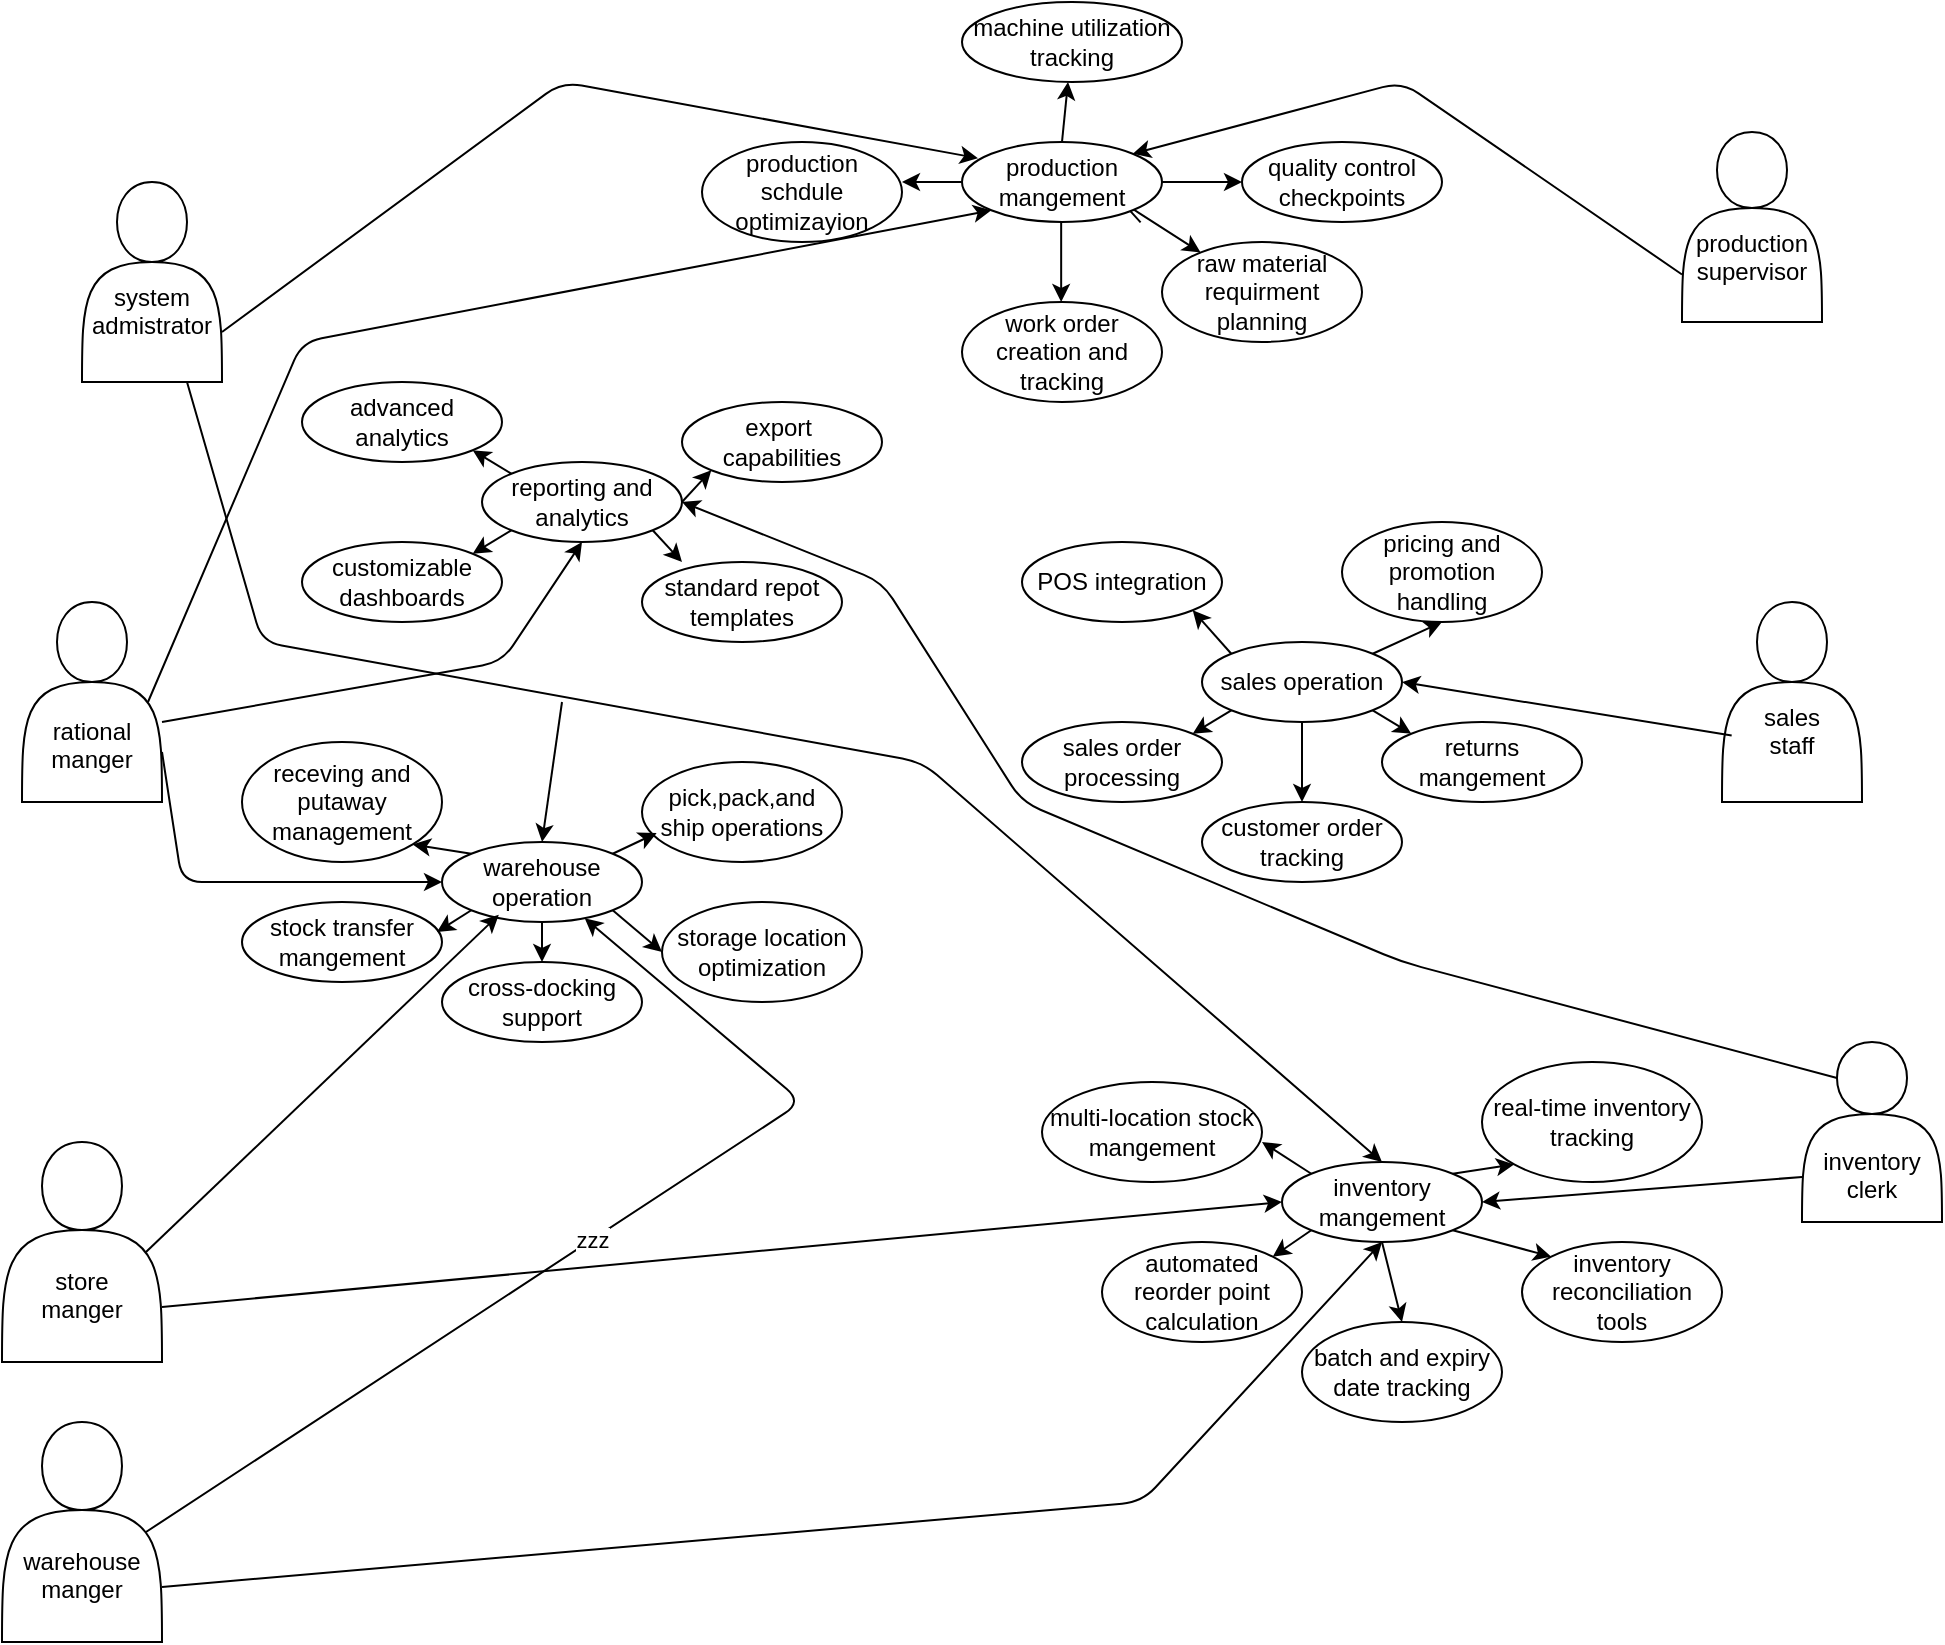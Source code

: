 <mxfile>
    <diagram id="wmesJEoEN5wqwafLwKf4" name="Page-1">
        <mxGraphModel dx="2722" dy="2624" grid="1" gridSize="10" guides="1" tooltips="1" connect="1" arrows="1" fold="1" page="1" pageScale="1" pageWidth="900" pageHeight="1600" math="0" shadow="0">
            <root>
                <mxCell id="0"/>
                <mxCell id="1" parent="0"/>
                <mxCell id="46" value="" style="endArrow=classic;html=1;" parent="1" edge="1">
                    <mxGeometry width="50" height="50" relative="1" as="geometry">
                        <mxPoint x="439.58" y="60" as="sourcePoint"/>
                        <mxPoint x="439.58" y="100" as="targetPoint"/>
                        <Array as="points">
                            <mxPoint x="439.58" y="80"/>
                        </Array>
                    </mxGeometry>
                </mxCell>
                <mxCell id="47" value="work order creation and tracking" style="ellipse;whiteSpace=wrap;html=1;align=center;newEdgeStyle={&quot;edgeStyle&quot;:&quot;entityRelationEdgeStyle&quot;,&quot;startArrow&quot;:&quot;none&quot;,&quot;endArrow&quot;:&quot;none&quot;,&quot;segment&quot;:10,&quot;curved&quot;:1,&quot;sourcePerimeterSpacing&quot;:0,&quot;targetPerimeterSpacing&quot;:0};treeFolding=1;treeMoving=1;" parent="1" vertex="1">
                    <mxGeometry x="390" y="100" width="100" height="50" as="geometry"/>
                </mxCell>
                <mxCell id="49" value="" style="endArrow=classic;html=1;startArrow=none;" parent="1" source="43" target="50" edge="1">
                    <mxGeometry width="50" height="50" relative="1" as="geometry">
                        <mxPoint x="490" y="40" as="sourcePoint"/>
                        <mxPoint x="520" y="40" as="targetPoint"/>
                        <Array as="points"/>
                    </mxGeometry>
                </mxCell>
                <mxCell id="50" value="quality control checkpoints" style="ellipse;whiteSpace=wrap;html=1;align=center;newEdgeStyle={&quot;edgeStyle&quot;:&quot;entityRelationEdgeStyle&quot;,&quot;startArrow&quot;:&quot;none&quot;,&quot;endArrow&quot;:&quot;none&quot;,&quot;segment&quot;:10,&quot;curved&quot;:1,&quot;sourcePerimeterSpacing&quot;:0,&quot;targetPerimeterSpacing&quot;:0};treeFolding=1;treeMoving=1;" parent="1" vertex="1">
                    <mxGeometry x="530" y="20" width="100" height="40" as="geometry"/>
                </mxCell>
                <mxCell id="51" value="" style="endArrow=classic;html=1;" parent="1" target="52" edge="1">
                    <mxGeometry width="50" height="50" relative="1" as="geometry">
                        <mxPoint x="440" y="20" as="sourcePoint"/>
                        <mxPoint x="440" y="-10" as="targetPoint"/>
                    </mxGeometry>
                </mxCell>
                <mxCell id="52" value="machine utilization tracking" style="ellipse;whiteSpace=wrap;html=1;align=center;newEdgeStyle={&quot;edgeStyle&quot;:&quot;entityRelationEdgeStyle&quot;,&quot;startArrow&quot;:&quot;none&quot;,&quot;endArrow&quot;:&quot;none&quot;,&quot;segment&quot;:10,&quot;curved&quot;:1,&quot;sourcePerimeterSpacing&quot;:0,&quot;targetPerimeterSpacing&quot;:0};treeFolding=1;treeMoving=1;" parent="1" vertex="1">
                    <mxGeometry x="390" y="-50" width="110" height="40" as="geometry"/>
                </mxCell>
                <mxCell id="53" value="" style="endArrow=classic;html=1;exitX=0;exitY=0.5;exitDx=0;exitDy=0;" parent="1" source="43" edge="1">
                    <mxGeometry width="50" height="50" relative="1" as="geometry">
                        <mxPoint x="340" y="50" as="sourcePoint"/>
                        <mxPoint x="360" y="40" as="targetPoint"/>
                    </mxGeometry>
                </mxCell>
                <mxCell id="54" value="production schdule optimizayion" style="ellipse;whiteSpace=wrap;html=1;align=center;newEdgeStyle={&quot;edgeStyle&quot;:&quot;entityRelationEdgeStyle&quot;,&quot;startArrow&quot;:&quot;none&quot;,&quot;endArrow&quot;:&quot;none&quot;,&quot;segment&quot;:10,&quot;curved&quot;:1,&quot;sourcePerimeterSpacing&quot;:0,&quot;targetPerimeterSpacing&quot;:0};treeFolding=1;treeMoving=1;" parent="1" vertex="1">
                    <mxGeometry x="260" y="20" width="100" height="50" as="geometry"/>
                </mxCell>
                <mxCell id="55" value="" style="endArrow=classic;html=1;exitX=0.893;exitY=1.004;exitDx=0;exitDy=0;exitPerimeter=0;" parent="1" source="43" target="57" edge="1">
                    <mxGeometry width="50" height="50" relative="1" as="geometry">
                        <mxPoint x="470" y="90" as="sourcePoint"/>
                        <mxPoint x="520" y="80" as="targetPoint"/>
                        <Array as="points">
                            <mxPoint x="470" y="50"/>
                        </Array>
                    </mxGeometry>
                </mxCell>
                <mxCell id="56" value="" style="endArrow=none;html=1;" parent="1" target="43" edge="1">
                    <mxGeometry width="50" height="50" relative="1" as="geometry">
                        <mxPoint x="490" y="40" as="sourcePoint"/>
                        <mxPoint x="530" y="40" as="targetPoint"/>
                        <Array as="points"/>
                    </mxGeometry>
                </mxCell>
                <mxCell id="43" value="production mangement" style="ellipse;whiteSpace=wrap;html=1;align=center;newEdgeStyle={&quot;edgeStyle&quot;:&quot;entityRelationEdgeStyle&quot;,&quot;startArrow&quot;:&quot;none&quot;,&quot;endArrow&quot;:&quot;none&quot;,&quot;segment&quot;:10,&quot;curved&quot;:1,&quot;sourcePerimeterSpacing&quot;:0,&quot;targetPerimeterSpacing&quot;:0};treeFolding=1;treeMoving=1;" parent="1" vertex="1">
                    <mxGeometry x="390" y="20" width="100" height="40" as="geometry"/>
                </mxCell>
                <mxCell id="57" value="raw material requirment planning" style="ellipse;whiteSpace=wrap;html=1;align=center;newEdgeStyle={&quot;edgeStyle&quot;:&quot;entityRelationEdgeStyle&quot;,&quot;startArrow&quot;:&quot;none&quot;,&quot;endArrow&quot;:&quot;none&quot;,&quot;segment&quot;:10,&quot;curved&quot;:1,&quot;sourcePerimeterSpacing&quot;:0,&quot;targetPerimeterSpacing&quot;:0};treeFolding=1;treeMoving=1;" parent="1" vertex="1">
                    <mxGeometry x="490" y="70" width="100" height="50" as="geometry"/>
                </mxCell>
                <mxCell id="58" value="reporting and analytics" style="ellipse;whiteSpace=wrap;html=1;align=center;newEdgeStyle={&quot;edgeStyle&quot;:&quot;entityRelationEdgeStyle&quot;,&quot;startArrow&quot;:&quot;none&quot;,&quot;endArrow&quot;:&quot;none&quot;,&quot;segment&quot;:10,&quot;curved&quot;:1,&quot;sourcePerimeterSpacing&quot;:0,&quot;targetPerimeterSpacing&quot;:0};treeFolding=1;treeMoving=1;fontFamily=Helvetica;" parent="1" vertex="1">
                    <mxGeometry x="150" y="180" width="100" height="40" as="geometry"/>
                </mxCell>
                <mxCell id="59" value="export&amp;nbsp; capabilities" style="ellipse;whiteSpace=wrap;html=1;align=center;newEdgeStyle={&quot;edgeStyle&quot;:&quot;entityRelationEdgeStyle&quot;,&quot;startArrow&quot;:&quot;none&quot;,&quot;endArrow&quot;:&quot;none&quot;,&quot;segment&quot;:10,&quot;curved&quot;:1,&quot;sourcePerimeterSpacing&quot;:0,&quot;targetPerimeterSpacing&quot;:0};treeFolding=1;treeMoving=1;fontFamily=Helvetica;" parent="1" vertex="1">
                    <mxGeometry x="250" y="150" width="100" height="40" as="geometry"/>
                </mxCell>
                <mxCell id="60" value="standard repot templates" style="ellipse;whiteSpace=wrap;html=1;align=center;newEdgeStyle={&quot;edgeStyle&quot;:&quot;entityRelationEdgeStyle&quot;,&quot;startArrow&quot;:&quot;none&quot;,&quot;endArrow&quot;:&quot;none&quot;,&quot;segment&quot;:10,&quot;curved&quot;:1,&quot;sourcePerimeterSpacing&quot;:0,&quot;targetPerimeterSpacing&quot;:0};treeFolding=1;treeMoving=1;fontFamily=Helvetica;" parent="1" vertex="1">
                    <mxGeometry x="230" y="230" width="100" height="40" as="geometry"/>
                </mxCell>
                <mxCell id="61" value="advanced analytics" style="ellipse;whiteSpace=wrap;html=1;align=center;newEdgeStyle={&quot;edgeStyle&quot;:&quot;entityRelationEdgeStyle&quot;,&quot;startArrow&quot;:&quot;none&quot;,&quot;endArrow&quot;:&quot;none&quot;,&quot;segment&quot;:10,&quot;curved&quot;:1,&quot;sourcePerimeterSpacing&quot;:0,&quot;targetPerimeterSpacing&quot;:0};treeFolding=1;treeMoving=1;fontFamily=Helvetica;" parent="1" vertex="1">
                    <mxGeometry x="60" y="140" width="100" height="40" as="geometry"/>
                </mxCell>
                <mxCell id="62" value="customizable dashboards" style="ellipse;whiteSpace=wrap;html=1;align=center;newEdgeStyle={&quot;edgeStyle&quot;:&quot;entityRelationEdgeStyle&quot;,&quot;startArrow&quot;:&quot;none&quot;,&quot;endArrow&quot;:&quot;none&quot;,&quot;segment&quot;:10,&quot;curved&quot;:1,&quot;sourcePerimeterSpacing&quot;:0,&quot;targetPerimeterSpacing&quot;:0};treeFolding=1;treeMoving=1;fontFamily=Helvetica;" parent="1" vertex="1">
                    <mxGeometry x="60" y="220" width="100" height="40" as="geometry"/>
                </mxCell>
                <mxCell id="63" value="" style="endArrow=classic;html=1;fontFamily=Helvetica;exitX=1;exitY=0.5;exitDx=0;exitDy=0;entryX=0;entryY=1;entryDx=0;entryDy=0;" parent="1" source="58" target="59" edge="1">
                    <mxGeometry width="50" height="50" relative="1" as="geometry">
                        <mxPoint x="280" y="200" as="sourcePoint"/>
                        <mxPoint x="330" y="150" as="targetPoint"/>
                    </mxGeometry>
                </mxCell>
                <mxCell id="64" value="" style="endArrow=classic;html=1;fontFamily=Helvetica;exitX=1;exitY=1;exitDx=0;exitDy=0;" parent="1" source="58" edge="1">
                    <mxGeometry width="50" height="50" relative="1" as="geometry">
                        <mxPoint x="280" y="200" as="sourcePoint"/>
                        <mxPoint x="250" y="230" as="targetPoint"/>
                    </mxGeometry>
                </mxCell>
                <mxCell id="65" value="" style="endArrow=classic;html=1;fontFamily=Helvetica;exitX=0;exitY=1;exitDx=0;exitDy=0;entryX=1;entryY=0;entryDx=0;entryDy=0;" parent="1" source="58" target="62" edge="1">
                    <mxGeometry width="50" height="50" relative="1" as="geometry">
                        <mxPoint x="280" y="200" as="sourcePoint"/>
                        <mxPoint x="330" y="150" as="targetPoint"/>
                    </mxGeometry>
                </mxCell>
                <mxCell id="66" value="" style="endArrow=classic;html=1;fontFamily=Helvetica;exitX=0;exitY=0;exitDx=0;exitDy=0;entryX=1;entryY=1;entryDx=0;entryDy=0;" parent="1" source="58" target="61" edge="1">
                    <mxGeometry width="50" height="50" relative="1" as="geometry">
                        <mxPoint x="280" y="200" as="sourcePoint"/>
                        <mxPoint x="330" y="150" as="targetPoint"/>
                    </mxGeometry>
                </mxCell>
                <mxCell id="67" value="&lt;br&gt;&lt;br&gt;system&lt;br&gt;admistrator" style="shape=actor;whiteSpace=wrap;html=1;fontFamily=Helvetica;" parent="1" vertex="1">
                    <mxGeometry x="-50" y="40" width="70" height="100" as="geometry"/>
                </mxCell>
                <mxCell id="68" value="" style="endArrow=classic;html=1;fontFamily=Helvetica;exitX=1;exitY=0.75;exitDx=0;exitDy=0;entryX=0.08;entryY=0.202;entryDx=0;entryDy=0;entryPerimeter=0;" parent="1" source="67" target="43" edge="1">
                    <mxGeometry width="50" height="50" relative="1" as="geometry">
                        <mxPoint x="100" y="160" as="sourcePoint"/>
                        <mxPoint x="150" y="110" as="targetPoint"/>
                        <Array as="points">
                            <mxPoint x="190" y="-10"/>
                        </Array>
                    </mxGeometry>
                </mxCell>
                <mxCell id="70" value="sales operation" style="ellipse;whiteSpace=wrap;html=1;align=center;newEdgeStyle={&quot;edgeStyle&quot;:&quot;entityRelationEdgeStyle&quot;,&quot;startArrow&quot;:&quot;none&quot;,&quot;endArrow&quot;:&quot;none&quot;,&quot;segment&quot;:10,&quot;curved&quot;:1,&quot;sourcePerimeterSpacing&quot;:0,&quot;targetPerimeterSpacing&quot;:0};treeFolding=1;treeMoving=1;fontFamily=Helvetica;" parent="1" vertex="1">
                    <mxGeometry x="510" y="270" width="100" height="40" as="geometry"/>
                </mxCell>
                <mxCell id="71" value="pricing and promotion handling" style="ellipse;whiteSpace=wrap;html=1;align=center;newEdgeStyle={&quot;edgeStyle&quot;:&quot;entityRelationEdgeStyle&quot;,&quot;startArrow&quot;:&quot;none&quot;,&quot;endArrow&quot;:&quot;none&quot;,&quot;segment&quot;:10,&quot;curved&quot;:1,&quot;sourcePerimeterSpacing&quot;:0,&quot;targetPerimeterSpacing&quot;:0};treeFolding=1;treeMoving=1;fontFamily=Helvetica;" parent="1" vertex="1">
                    <mxGeometry x="580" y="210" width="100" height="50" as="geometry"/>
                </mxCell>
                <mxCell id="72" value="POS integration" style="ellipse;whiteSpace=wrap;html=1;align=center;newEdgeStyle={&quot;edgeStyle&quot;:&quot;entityRelationEdgeStyle&quot;,&quot;startArrow&quot;:&quot;none&quot;,&quot;endArrow&quot;:&quot;none&quot;,&quot;segment&quot;:10,&quot;curved&quot;:1,&quot;sourcePerimeterSpacing&quot;:0,&quot;targetPerimeterSpacing&quot;:0};treeFolding=1;treeMoving=1;fontFamily=Helvetica;" parent="1" vertex="1">
                    <mxGeometry x="420" y="220" width="100" height="40" as="geometry"/>
                </mxCell>
                <mxCell id="73" value="returns mangement" style="ellipse;whiteSpace=wrap;html=1;align=center;newEdgeStyle={&quot;edgeStyle&quot;:&quot;entityRelationEdgeStyle&quot;,&quot;startArrow&quot;:&quot;none&quot;,&quot;endArrow&quot;:&quot;none&quot;,&quot;segment&quot;:10,&quot;curved&quot;:1,&quot;sourcePerimeterSpacing&quot;:0,&quot;targetPerimeterSpacing&quot;:0};treeFolding=1;treeMoving=1;fontFamily=Helvetica;" parent="1" vertex="1">
                    <mxGeometry x="600" y="310" width="100" height="40" as="geometry"/>
                </mxCell>
                <mxCell id="74" value="sales order processing" style="ellipse;whiteSpace=wrap;html=1;align=center;newEdgeStyle={&quot;edgeStyle&quot;:&quot;entityRelationEdgeStyle&quot;,&quot;startArrow&quot;:&quot;none&quot;,&quot;endArrow&quot;:&quot;none&quot;,&quot;segment&quot;:10,&quot;curved&quot;:1,&quot;sourcePerimeterSpacing&quot;:0,&quot;targetPerimeterSpacing&quot;:0};treeFolding=1;treeMoving=1;fontFamily=Helvetica;" parent="1" vertex="1">
                    <mxGeometry x="420" y="310" width="100" height="40" as="geometry"/>
                </mxCell>
                <mxCell id="75" value="" style="endArrow=classic;html=1;fontFamily=Helvetica;exitX=0;exitY=0;exitDx=0;exitDy=0;entryX=1;entryY=1;entryDx=0;entryDy=0;" parent="1" source="70" target="72" edge="1">
                    <mxGeometry width="50" height="50" relative="1" as="geometry">
                        <mxPoint x="370" y="330" as="sourcePoint"/>
                        <mxPoint x="420" y="280" as="targetPoint"/>
                    </mxGeometry>
                </mxCell>
                <mxCell id="76" value="" style="endArrow=classic;html=1;fontFamily=Helvetica;exitX=1;exitY=0;exitDx=0;exitDy=0;entryX=0.5;entryY=1;entryDx=0;entryDy=0;" parent="1" source="70" target="71" edge="1">
                    <mxGeometry width="50" height="50" relative="1" as="geometry">
                        <mxPoint x="370" y="330" as="sourcePoint"/>
                        <mxPoint x="420" y="280" as="targetPoint"/>
                    </mxGeometry>
                </mxCell>
                <mxCell id="77" value="" style="endArrow=classic;html=1;fontFamily=Helvetica;exitX=0;exitY=1;exitDx=0;exitDy=0;entryX=1;entryY=0;entryDx=0;entryDy=0;" parent="1" source="70" target="74" edge="1">
                    <mxGeometry width="50" height="50" relative="1" as="geometry">
                        <mxPoint x="370" y="330" as="sourcePoint"/>
                        <mxPoint x="420" y="280" as="targetPoint"/>
                    </mxGeometry>
                </mxCell>
                <mxCell id="78" value="" style="endArrow=classic;html=1;fontFamily=Helvetica;exitX=1;exitY=1;exitDx=0;exitDy=0;entryX=0;entryY=0;entryDx=0;entryDy=0;" parent="1" source="70" target="73" edge="1">
                    <mxGeometry width="50" height="50" relative="1" as="geometry">
                        <mxPoint x="370" y="330" as="sourcePoint"/>
                        <mxPoint x="420" y="280" as="targetPoint"/>
                    </mxGeometry>
                </mxCell>
                <mxCell id="79" value="customer order tracking" style="ellipse;whiteSpace=wrap;html=1;align=center;newEdgeStyle={&quot;edgeStyle&quot;:&quot;entityRelationEdgeStyle&quot;,&quot;startArrow&quot;:&quot;none&quot;,&quot;endArrow&quot;:&quot;none&quot;,&quot;segment&quot;:10,&quot;curved&quot;:1,&quot;sourcePerimeterSpacing&quot;:0,&quot;targetPerimeterSpacing&quot;:0};treeFolding=1;treeMoving=1;fontFamily=Helvetica;" parent="1" vertex="1">
                    <mxGeometry x="510" y="350" width="100" height="40" as="geometry"/>
                </mxCell>
                <mxCell id="81" value="" style="endArrow=classic;html=1;fontFamily=Helvetica;exitX=0.5;exitY=1;exitDx=0;exitDy=0;entryX=0.5;entryY=0;entryDx=0;entryDy=0;" parent="1" source="70" target="79" edge="1">
                    <mxGeometry width="50" height="50" relative="1" as="geometry">
                        <mxPoint x="370" y="280" as="sourcePoint"/>
                        <mxPoint x="420" y="230" as="targetPoint"/>
                    </mxGeometry>
                </mxCell>
                <mxCell id="82" value="&lt;br&gt;&lt;br&gt;production&lt;br&gt;supervisor" style="shape=actor;whiteSpace=wrap;html=1;fontFamily=Helvetica;" parent="1" vertex="1">
                    <mxGeometry x="750" y="15" width="70" height="95" as="geometry"/>
                </mxCell>
                <mxCell id="83" value="" style="endArrow=classic;html=1;fontFamily=Helvetica;exitX=0;exitY=0.75;exitDx=0;exitDy=0;entryX=1;entryY=0;entryDx=0;entryDy=0;" parent="1" source="82" target="43" edge="1">
                    <mxGeometry width="50" height="50" relative="1" as="geometry">
                        <mxPoint x="460" y="260" as="sourcePoint"/>
                        <mxPoint x="510" y="210" as="targetPoint"/>
                        <Array as="points">
                            <mxPoint x="610" y="-10"/>
                        </Array>
                    </mxGeometry>
                </mxCell>
                <mxCell id="84" value="warehouse operation" style="ellipse;whiteSpace=wrap;html=1;align=center;newEdgeStyle={&quot;edgeStyle&quot;:&quot;entityRelationEdgeStyle&quot;,&quot;startArrow&quot;:&quot;none&quot;,&quot;endArrow&quot;:&quot;none&quot;,&quot;segment&quot;:10,&quot;curved&quot;:1,&quot;sourcePerimeterSpacing&quot;:0,&quot;targetPerimeterSpacing&quot;:0};treeFolding=1;treeMoving=1;fontFamily=Helvetica;" parent="1" vertex="1">
                    <mxGeometry x="130" y="370" width="100" height="40" as="geometry"/>
                </mxCell>
                <mxCell id="85" value="pick,pack,and ship operations" style="ellipse;whiteSpace=wrap;html=1;align=center;newEdgeStyle={&quot;edgeStyle&quot;:&quot;entityRelationEdgeStyle&quot;,&quot;startArrow&quot;:&quot;none&quot;,&quot;endArrow&quot;:&quot;none&quot;,&quot;segment&quot;:10,&quot;curved&quot;:1,&quot;sourcePerimeterSpacing&quot;:0,&quot;targetPerimeterSpacing&quot;:0};treeFolding=1;treeMoving=1;fontFamily=Helvetica;" parent="1" vertex="1">
                    <mxGeometry x="230" y="330" width="100" height="50" as="geometry"/>
                </mxCell>
                <mxCell id="86" value="receving and putaway management" style="ellipse;whiteSpace=wrap;html=1;align=center;newEdgeStyle={&quot;edgeStyle&quot;:&quot;entityRelationEdgeStyle&quot;,&quot;startArrow&quot;:&quot;none&quot;,&quot;endArrow&quot;:&quot;none&quot;,&quot;segment&quot;:10,&quot;curved&quot;:1,&quot;sourcePerimeterSpacing&quot;:0,&quot;targetPerimeterSpacing&quot;:0};treeFolding=1;treeMoving=1;fontFamily=Helvetica;" parent="1" vertex="1">
                    <mxGeometry x="30" y="320" width="100" height="60" as="geometry"/>
                </mxCell>
                <mxCell id="87" value="storage location optimization" style="ellipse;whiteSpace=wrap;html=1;align=center;newEdgeStyle={&quot;edgeStyle&quot;:&quot;entityRelationEdgeStyle&quot;,&quot;startArrow&quot;:&quot;none&quot;,&quot;endArrow&quot;:&quot;none&quot;,&quot;segment&quot;:10,&quot;curved&quot;:1,&quot;sourcePerimeterSpacing&quot;:0,&quot;targetPerimeterSpacing&quot;:0};treeFolding=1;treeMoving=1;fontFamily=Helvetica;" parent="1" vertex="1">
                    <mxGeometry x="240" y="400" width="100" height="50" as="geometry"/>
                </mxCell>
                <mxCell id="88" value="stock transfer mangement" style="ellipse;whiteSpace=wrap;html=1;align=center;newEdgeStyle={&quot;edgeStyle&quot;:&quot;entityRelationEdgeStyle&quot;,&quot;startArrow&quot;:&quot;none&quot;,&quot;endArrow&quot;:&quot;none&quot;,&quot;segment&quot;:10,&quot;curved&quot;:1,&quot;sourcePerimeterSpacing&quot;:0,&quot;targetPerimeterSpacing&quot;:0};treeFolding=1;treeMoving=1;fontFamily=Helvetica;" parent="1" vertex="1">
                    <mxGeometry x="30" y="400" width="100" height="40" as="geometry"/>
                </mxCell>
                <mxCell id="89" value="cross-docking support" style="ellipse;whiteSpace=wrap;html=1;align=center;newEdgeStyle={&quot;edgeStyle&quot;:&quot;entityRelationEdgeStyle&quot;,&quot;startArrow&quot;:&quot;none&quot;,&quot;endArrow&quot;:&quot;none&quot;,&quot;segment&quot;:10,&quot;curved&quot;:1,&quot;sourcePerimeterSpacing&quot;:0,&quot;targetPerimeterSpacing&quot;:0};treeFolding=1;treeMoving=1;fontFamily=Helvetica;" parent="1" vertex="1">
                    <mxGeometry x="130" y="430" width="100" height="40" as="geometry"/>
                </mxCell>
                <mxCell id="90" value="" style="endArrow=classic;html=1;fontFamily=Helvetica;exitX=1;exitY=0;exitDx=0;exitDy=0;entryX=0.073;entryY=0.711;entryDx=0;entryDy=0;entryPerimeter=0;" parent="1" source="84" target="85" edge="1">
                    <mxGeometry width="50" height="50" relative="1" as="geometry">
                        <mxPoint x="280" y="370" as="sourcePoint"/>
                        <mxPoint x="330" y="320" as="targetPoint"/>
                    </mxGeometry>
                </mxCell>
                <mxCell id="91" value="" style="endArrow=classic;html=1;fontFamily=Helvetica;exitX=1;exitY=1;exitDx=0;exitDy=0;entryX=0;entryY=0.5;entryDx=0;entryDy=0;" parent="1" source="84" target="87" edge="1">
                    <mxGeometry width="50" height="50" relative="1" as="geometry">
                        <mxPoint x="280" y="370" as="sourcePoint"/>
                        <mxPoint x="330" y="320" as="targetPoint"/>
                    </mxGeometry>
                </mxCell>
                <mxCell id="94" value="" style="endArrow=classic;html=1;fontFamily=Helvetica;exitX=0.5;exitY=1;exitDx=0;exitDy=0;entryX=0.5;entryY=0;entryDx=0;entryDy=0;" parent="1" source="84" target="89" edge="1">
                    <mxGeometry width="50" height="50" relative="1" as="geometry">
                        <mxPoint x="280" y="370" as="sourcePoint"/>
                        <mxPoint x="330" y="320" as="targetPoint"/>
                    </mxGeometry>
                </mxCell>
                <mxCell id="95" value="" style="endArrow=classic;html=1;fontFamily=Helvetica;exitX=0;exitY=0;exitDx=0;exitDy=0;entryX=1;entryY=1;entryDx=0;entryDy=0;" parent="1" source="84" target="86" edge="1">
                    <mxGeometry width="50" height="50" relative="1" as="geometry">
                        <mxPoint x="280" y="370" as="sourcePoint"/>
                        <mxPoint x="330" y="320" as="targetPoint"/>
                    </mxGeometry>
                </mxCell>
                <mxCell id="97" value="" style="endArrow=classic;html=1;fontFamily=Helvetica;exitX=0;exitY=1;exitDx=0;exitDy=0;entryX=0.975;entryY=0.375;entryDx=0;entryDy=0;entryPerimeter=0;" parent="1" source="84" target="88" edge="1">
                    <mxGeometry width="50" height="50" relative="1" as="geometry">
                        <mxPoint x="280" y="320" as="sourcePoint"/>
                        <mxPoint x="330" y="270" as="targetPoint"/>
                    </mxGeometry>
                </mxCell>
                <mxCell id="98" value="&lt;br&gt;&lt;br&gt;&lt;br&gt;rational&lt;br&gt;manger" style="shape=actor;whiteSpace=wrap;html=1;fontFamily=Helvetica;" parent="1" vertex="1">
                    <mxGeometry x="-80" y="250" width="70" height="100" as="geometry"/>
                </mxCell>
                <mxCell id="99" value="" style="endArrow=classic;html=1;fontFamily=Helvetica;exitX=0.9;exitY=0.5;exitDx=0;exitDy=0;exitPerimeter=0;entryX=0;entryY=1;entryDx=0;entryDy=0;" parent="1" source="98" target="43" edge="1">
                    <mxGeometry width="50" height="50" relative="1" as="geometry">
                        <mxPoint x="-70" y="290" as="sourcePoint"/>
                        <mxPoint x="-20" y="240" as="targetPoint"/>
                        <Array as="points">
                            <mxPoint x="60" y="120"/>
                        </Array>
                    </mxGeometry>
                </mxCell>
                <mxCell id="100" value="" style="endArrow=classic;html=1;fontFamily=Helvetica;exitX=1;exitY=0.6;exitDx=0;exitDy=0;exitPerimeter=0;entryX=0.5;entryY=1;entryDx=0;entryDy=0;" parent="1" source="98" target="58" edge="1">
                    <mxGeometry width="50" height="50" relative="1" as="geometry">
                        <mxPoint x="320" y="280" as="sourcePoint"/>
                        <mxPoint x="370" y="230" as="targetPoint"/>
                        <Array as="points">
                            <mxPoint x="160" y="280"/>
                        </Array>
                    </mxGeometry>
                </mxCell>
                <mxCell id="101" value="" style="endArrow=classic;html=1;fontFamily=Helvetica;exitX=1;exitY=0.75;exitDx=0;exitDy=0;entryX=0;entryY=0.5;entryDx=0;entryDy=0;" parent="1" source="98" target="84" edge="1">
                    <mxGeometry width="50" height="50" relative="1" as="geometry">
                        <mxPoint x="320" y="280" as="sourcePoint"/>
                        <mxPoint x="370" y="230" as="targetPoint"/>
                        <Array as="points">
                            <mxPoint y="390"/>
                        </Array>
                    </mxGeometry>
                </mxCell>
                <mxCell id="102" value="inventory mangement" style="ellipse;whiteSpace=wrap;html=1;align=center;newEdgeStyle={&quot;edgeStyle&quot;:&quot;entityRelationEdgeStyle&quot;,&quot;startArrow&quot;:&quot;none&quot;,&quot;endArrow&quot;:&quot;none&quot;,&quot;segment&quot;:10,&quot;curved&quot;:1,&quot;sourcePerimeterSpacing&quot;:0,&quot;targetPerimeterSpacing&quot;:0};treeFolding=1;treeMoving=1;fontFamily=Helvetica;" parent="1" vertex="1">
                    <mxGeometry x="550" y="530" width="100" height="40" as="geometry"/>
                </mxCell>
                <mxCell id="103" value="real-time inventory tracking" style="ellipse;whiteSpace=wrap;html=1;align=center;newEdgeStyle={&quot;edgeStyle&quot;:&quot;entityRelationEdgeStyle&quot;,&quot;startArrow&quot;:&quot;none&quot;,&quot;endArrow&quot;:&quot;none&quot;,&quot;segment&quot;:10,&quot;curved&quot;:1,&quot;sourcePerimeterSpacing&quot;:0,&quot;targetPerimeterSpacing&quot;:0};treeFolding=1;treeMoving=1;fontFamily=Helvetica;" parent="1" vertex="1">
                    <mxGeometry x="650" y="480" width="110" height="60" as="geometry"/>
                </mxCell>
                <mxCell id="104" value="multi-location stock mangement" style="ellipse;whiteSpace=wrap;html=1;align=center;newEdgeStyle={&quot;edgeStyle&quot;:&quot;entityRelationEdgeStyle&quot;,&quot;startArrow&quot;:&quot;none&quot;,&quot;endArrow&quot;:&quot;none&quot;,&quot;segment&quot;:10,&quot;curved&quot;:1,&quot;sourcePerimeterSpacing&quot;:0,&quot;targetPerimeterSpacing&quot;:0};treeFolding=1;treeMoving=1;fontFamily=Helvetica;" parent="1" vertex="1">
                    <mxGeometry x="430" y="490" width="110" height="50" as="geometry"/>
                </mxCell>
                <mxCell id="105" value="inventory reconciliation tools" style="ellipse;whiteSpace=wrap;html=1;align=center;newEdgeStyle={&quot;edgeStyle&quot;:&quot;entityRelationEdgeStyle&quot;,&quot;startArrow&quot;:&quot;none&quot;,&quot;endArrow&quot;:&quot;none&quot;,&quot;segment&quot;:10,&quot;curved&quot;:1,&quot;sourcePerimeterSpacing&quot;:0,&quot;targetPerimeterSpacing&quot;:0};treeFolding=1;treeMoving=1;fontFamily=Helvetica;" parent="1" vertex="1">
                    <mxGeometry x="670" y="570" width="100" height="50" as="geometry"/>
                </mxCell>
                <mxCell id="106" value="automated reorder point calculation" style="ellipse;whiteSpace=wrap;html=1;align=center;newEdgeStyle={&quot;edgeStyle&quot;:&quot;entityRelationEdgeStyle&quot;,&quot;startArrow&quot;:&quot;none&quot;,&quot;endArrow&quot;:&quot;none&quot;,&quot;segment&quot;:10,&quot;curved&quot;:1,&quot;sourcePerimeterSpacing&quot;:0,&quot;targetPerimeterSpacing&quot;:0};treeFolding=1;treeMoving=1;fontFamily=Helvetica;" parent="1" vertex="1">
                    <mxGeometry x="460" y="570" width="100" height="50" as="geometry"/>
                </mxCell>
                <mxCell id="107" value="batch and expiry date tracking" style="ellipse;whiteSpace=wrap;html=1;align=center;newEdgeStyle={&quot;edgeStyle&quot;:&quot;entityRelationEdgeStyle&quot;,&quot;startArrow&quot;:&quot;none&quot;,&quot;endArrow&quot;:&quot;none&quot;,&quot;segment&quot;:10,&quot;curved&quot;:1,&quot;sourcePerimeterSpacing&quot;:0,&quot;targetPerimeterSpacing&quot;:0};treeFolding=1;treeMoving=1;fontFamily=Helvetica;" parent="1" vertex="1">
                    <mxGeometry x="560" y="610" width="100" height="50" as="geometry"/>
                </mxCell>
                <mxCell id="108" value="" style="endArrow=classic;html=1;fontFamily=Helvetica;exitX=0;exitY=0;exitDx=0;exitDy=0;" parent="1" source="102" edge="1">
                    <mxGeometry width="50" height="50" relative="1" as="geometry">
                        <mxPoint x="320" y="350" as="sourcePoint"/>
                        <mxPoint x="540" y="520" as="targetPoint"/>
                    </mxGeometry>
                </mxCell>
                <mxCell id="109" value="" style="endArrow=classic;html=1;fontFamily=Helvetica;exitX=1;exitY=0;exitDx=0;exitDy=0;entryX=0;entryY=1;entryDx=0;entryDy=0;" parent="1" source="102" target="103" edge="1">
                    <mxGeometry width="50" height="50" relative="1" as="geometry">
                        <mxPoint x="320" y="350" as="sourcePoint"/>
                        <mxPoint x="370" y="300" as="targetPoint"/>
                    </mxGeometry>
                </mxCell>
                <mxCell id="110" value="" style="endArrow=classic;html=1;fontFamily=Helvetica;exitX=1;exitY=1;exitDx=0;exitDy=0;entryX=0;entryY=0;entryDx=0;entryDy=0;" parent="1" source="102" target="105" edge="1">
                    <mxGeometry width="50" height="50" relative="1" as="geometry">
                        <mxPoint x="320" y="350" as="sourcePoint"/>
                        <mxPoint x="370" y="300" as="targetPoint"/>
                    </mxGeometry>
                </mxCell>
                <mxCell id="111" value="" style="endArrow=classic;html=1;fontFamily=Helvetica;exitX=0;exitY=1;exitDx=0;exitDy=0;entryX=1;entryY=0;entryDx=0;entryDy=0;" parent="1" source="102" target="106" edge="1">
                    <mxGeometry width="50" height="50" relative="1" as="geometry">
                        <mxPoint x="320" y="350" as="sourcePoint"/>
                        <mxPoint x="370" y="300" as="targetPoint"/>
                    </mxGeometry>
                </mxCell>
                <mxCell id="112" value="" style="endArrow=classic;html=1;fontFamily=Helvetica;exitX=0.5;exitY=1;exitDx=0;exitDy=0;entryX=0.5;entryY=0;entryDx=0;entryDy=0;" parent="1" source="102" target="107" edge="1">
                    <mxGeometry width="50" height="50" relative="1" as="geometry">
                        <mxPoint x="320" y="350" as="sourcePoint"/>
                        <mxPoint x="370" y="300" as="targetPoint"/>
                    </mxGeometry>
                </mxCell>
                <mxCell id="113" value="" style="endArrow=classic;html=1;fontFamily=Helvetica;exitX=0.75;exitY=1;exitDx=0;exitDy=0;entryX=0.5;entryY=0;entryDx=0;entryDy=0;" parent="1" source="67" target="102" edge="1">
                    <mxGeometry width="50" height="50" relative="1" as="geometry">
                        <mxPoint x="340" y="500" as="sourcePoint"/>
                        <mxPoint x="390" y="450" as="targetPoint"/>
                        <Array as="points">
                            <mxPoint x="40" y="270"/>
                            <mxPoint x="370" y="330"/>
                        </Array>
                    </mxGeometry>
                </mxCell>
                <mxCell id="114" value="" style="endArrow=classic;html=1;fontFamily=Helvetica;entryX=0.5;entryY=0;entryDx=0;entryDy=0;" parent="1" target="84" edge="1">
                    <mxGeometry width="50" height="50" relative="1" as="geometry">
                        <mxPoint x="190" y="300" as="sourcePoint"/>
                        <mxPoint x="390" y="450" as="targetPoint"/>
                    </mxGeometry>
                </mxCell>
                <mxCell id="115" value="&lt;br&gt;&lt;br&gt;&lt;br&gt;store&lt;br&gt;manger" style="shape=actor;whiteSpace=wrap;html=1;fontFamily=Helvetica;" parent="1" vertex="1">
                    <mxGeometry x="-90" y="520" width="80" height="110" as="geometry"/>
                </mxCell>
                <mxCell id="116" value="" style="endArrow=classic;html=1;fontFamily=Helvetica;exitX=0.9;exitY=0.5;exitDx=0;exitDy=0;exitPerimeter=0;entryX=0.284;entryY=0.91;entryDx=0;entryDy=0;entryPerimeter=0;" parent="1" source="115" target="84" edge="1">
                    <mxGeometry width="50" height="50" relative="1" as="geometry">
                        <mxPoint x="340" y="500" as="sourcePoint"/>
                        <mxPoint x="390" y="450" as="targetPoint"/>
                    </mxGeometry>
                </mxCell>
                <mxCell id="117" value="" style="endArrow=classic;html=1;fontFamily=Helvetica;exitX=1;exitY=0.75;exitDx=0;exitDy=0;" parent="1" source="115" edge="1">
                    <mxGeometry width="50" height="50" relative="1" as="geometry">
                        <mxPoint x="340" y="500" as="sourcePoint"/>
                        <mxPoint x="550" y="550" as="targetPoint"/>
                    </mxGeometry>
                </mxCell>
                <mxCell id="118" value="&lt;br&gt;&lt;br&gt;&lt;br&gt;warehouse&lt;br&gt;manger" style="shape=actor;whiteSpace=wrap;html=1;fontFamily=Helvetica;" parent="1" vertex="1">
                    <mxGeometry x="-90" y="660" width="80" height="110" as="geometry"/>
                </mxCell>
                <mxCell id="121" value="" style="endArrow=classic;html=1;fontFamily=Helvetica;exitX=1;exitY=0.75;exitDx=0;exitDy=0;entryX=0.5;entryY=1;entryDx=0;entryDy=0;" parent="1" source="118" target="102" edge="1">
                    <mxGeometry width="50" height="50" relative="1" as="geometry">
                        <mxPoint x="340" y="440" as="sourcePoint"/>
                        <mxPoint x="390" y="390" as="targetPoint"/>
                        <Array as="points">
                            <mxPoint x="480" y="700"/>
                        </Array>
                    </mxGeometry>
                </mxCell>
                <mxCell id="122" value="zzz" style="endArrow=classic;html=1;fontFamily=Helvetica;exitX=0.9;exitY=0.5;exitDx=0;exitDy=0;exitPerimeter=0;" parent="1" source="118" target="84" edge="1">
                    <mxGeometry width="50" height="50" relative="1" as="geometry">
                        <mxPoint x="340" y="440" as="sourcePoint"/>
                        <mxPoint x="390" y="390" as="targetPoint"/>
                        <Array as="points">
                            <mxPoint x="310" y="500"/>
                        </Array>
                    </mxGeometry>
                </mxCell>
                <mxCell id="123" value="&lt;br&gt;&lt;br&gt;sales&lt;br&gt;staff" style="shape=actor;whiteSpace=wrap;html=1;fontFamily=Helvetica;" parent="1" vertex="1">
                    <mxGeometry x="770" y="250" width="70" height="100" as="geometry"/>
                </mxCell>
                <mxCell id="124" value="" style="endArrow=classic;html=1;fontFamily=Helvetica;exitX=0.069;exitY=0.668;exitDx=0;exitDy=0;exitPerimeter=0;entryX=1;entryY=0.5;entryDx=0;entryDy=0;" parent="1" source="123" target="70" edge="1">
                    <mxGeometry width="50" height="50" relative="1" as="geometry">
                        <mxPoint x="880" y="380" as="sourcePoint"/>
                        <mxPoint x="930" y="330" as="targetPoint"/>
                    </mxGeometry>
                </mxCell>
                <mxCell id="125" value="&lt;br&gt;&lt;br&gt;&lt;br&gt;inventory&lt;br&gt;clerk" style="shape=actor;whiteSpace=wrap;html=1;fontFamily=Helvetica;" parent="1" vertex="1">
                    <mxGeometry x="810" y="470" width="70" height="90" as="geometry"/>
                </mxCell>
                <mxCell id="126" value="" style="endArrow=classic;html=1;fontFamily=Helvetica;exitX=0;exitY=0.75;exitDx=0;exitDy=0;entryX=1;entryY=0.5;entryDx=0;entryDy=0;" parent="1" source="125" target="102" edge="1">
                    <mxGeometry width="50" height="50" relative="1" as="geometry">
                        <mxPoint x="880" y="350" as="sourcePoint"/>
                        <mxPoint x="930" y="300" as="targetPoint"/>
                    </mxGeometry>
                </mxCell>
                <mxCell id="127" value="" style="endArrow=classic;html=1;fontFamily=Helvetica;exitX=0.25;exitY=0.2;exitDx=0;exitDy=0;exitPerimeter=0;entryX=1;entryY=0.5;entryDx=0;entryDy=0;" parent="1" source="125" target="58" edge="1">
                    <mxGeometry width="50" height="50" relative="1" as="geometry">
                        <mxPoint x="880" y="350" as="sourcePoint"/>
                        <mxPoint x="720" y="410" as="targetPoint"/>
                        <Array as="points">
                            <mxPoint x="610" y="430"/>
                            <mxPoint x="420" y="350"/>
                            <mxPoint x="350" y="240"/>
                        </Array>
                    </mxGeometry>
                </mxCell>
            </root>
        </mxGraphModel>
    </diagram>
    <diagram id="__q8jv5lOM_KPzieoZnv" name="Page-2">
        <mxGraphModel dx="1653" dy="704" grid="0" gridSize="10" guides="1" tooltips="1" connect="1" arrows="1" fold="1" page="0" pageScale="1" pageWidth="850" pageHeight="1100" background="#000000" math="0" shadow="1">
            <root>
                <mxCell id="0"/>
                <mxCell id="1" parent="0"/>
                <mxCell id="EEbqEYu41kwPEBSpiMuM-60" value="" style="whiteSpace=wrap;strokeWidth=2;sketch=1;curveFitting=1;jiggle=2;" parent="1" vertex="1">
                    <mxGeometry x="-20" y="539" width="820" height="211" as="geometry"/>
                </mxCell>
                <mxCell id="EEbqEYu41kwPEBSpiMuM-61" value="" style="whiteSpace=wrap;strokeWidth=2;sketch=1;curveFitting=1;jiggle=2;" parent="1" vertex="1">
                    <mxGeometry x="840" y="530" width="730" height="230" as="geometry"/>
                </mxCell>
                <mxCell id="b2-oXmNP4d8y3Grfg1Qt-40" style="edgeStyle=none;html=1;entryX=1;entryY=0.5;entryDx=0;entryDy=0;sketch=1;curveFitting=1;jiggle=2;" parent="1" source="EEbqEYu41kwPEBSpiMuM-66" target="b2-oXmNP4d8y3Grfg1Qt-17" edge="1">
                    <mxGeometry relative="1" as="geometry"/>
                </mxCell>
                <mxCell id="b2-oXmNP4d8y3Grfg1Qt-56" style="edgeStyle=none;html=1;entryX=0.5;entryY=0;entryDx=0;entryDy=0;sketch=1;curveFitting=1;jiggle=2;" parent="1" source="EEbqEYu41kwPEBSpiMuM-66" target="b2-oXmNP4d8y3Grfg1Qt-51" edge="1">
                    <mxGeometry relative="1" as="geometry"/>
                </mxCell>
                <mxCell id="EEbqEYu41kwPEBSpiMuM-66" value="Store Manager" style="whiteSpace=wrap;strokeWidth=2;sketch=1;curveFitting=1;jiggle=2;" parent="1" vertex="1">
                    <mxGeometry x="1480" y="941" width="162" height="49" as="geometry"/>
                </mxCell>
                <mxCell id="b2-oXmNP4d8y3Grfg1Qt-4" style="edgeStyle=none;html=1;sketch=1;curveFitting=1;jiggle=2;" parent="1" source="EEbqEYu41kwPEBSpiMuM-67" target="EEbqEYu41kwPEBSpiMuM-93" edge="1">
                    <mxGeometry relative="1" as="geometry"/>
                </mxCell>
                <mxCell id="b2-oXmNP4d8y3Grfg1Qt-5" style="edgeStyle=none;html=1;sketch=1;curveFitting=1;jiggle=2;" parent="1" source="EEbqEYu41kwPEBSpiMuM-67" target="EEbqEYu41kwPEBSpiMuM-92" edge="1">
                    <mxGeometry relative="1" as="geometry"/>
                </mxCell>
                <mxCell id="b2-oXmNP4d8y3Grfg1Qt-6" style="edgeStyle=none;html=1;sketch=1;curveFitting=1;jiggle=2;" parent="1" source="EEbqEYu41kwPEBSpiMuM-67" target="EEbqEYu41kwPEBSpiMuM-91" edge="1">
                    <mxGeometry relative="1" as="geometry"/>
                </mxCell>
                <mxCell id="b2-oXmNP4d8y3Grfg1Qt-60" style="edgeStyle=none;html=1;entryX=0.5;entryY=1;entryDx=0;entryDy=0;sketch=1;curveFitting=1;jiggle=2;" parent="1" source="EEbqEYu41kwPEBSpiMuM-67" target="b2-oXmNP4d8y3Grfg1Qt-51" edge="1">
                    <mxGeometry relative="1" as="geometry"/>
                </mxCell>
                <mxCell id="EEbqEYu41kwPEBSpiMuM-67" value="Warehouse Manager" style="whiteSpace=wrap;strokeWidth=2;sketch=1;curveFitting=1;jiggle=2;" parent="1" vertex="1">
                    <mxGeometry x="580" y="180" width="203" height="49" as="geometry"/>
                </mxCell>
                <mxCell id="b2-oXmNP4d8y3Grfg1Qt-8" style="edgeStyle=none;html=1;sketch=1;curveFitting=1;jiggle=2;" parent="1" source="EEbqEYu41kwPEBSpiMuM-68" target="EEbqEYu41kwPEBSpiMuM-84" edge="1">
                    <mxGeometry relative="1" as="geometry"/>
                </mxCell>
                <mxCell id="b2-oXmNP4d8y3Grfg1Qt-10" style="edgeStyle=none;html=1;entryX=0.75;entryY=1;entryDx=0;entryDy=0;sketch=1;curveFitting=1;jiggle=2;" parent="1" source="EEbqEYu41kwPEBSpiMuM-68" target="EEbqEYu41kwPEBSpiMuM-83" edge="1">
                    <mxGeometry relative="1" as="geometry"/>
                </mxCell>
                <mxCell id="b2-oXmNP4d8y3Grfg1Qt-11" style="edgeStyle=none;html=1;sketch=1;curveFitting=1;jiggle=2;" parent="1" source="EEbqEYu41kwPEBSpiMuM-68" target="EEbqEYu41kwPEBSpiMuM-85" edge="1">
                    <mxGeometry relative="1" as="geometry"/>
                </mxCell>
                <mxCell id="b2-oXmNP4d8y3Grfg1Qt-12" style="edgeStyle=none;html=1;sketch=1;curveFitting=1;jiggle=2;" parent="1" source="EEbqEYu41kwPEBSpiMuM-68" target="EEbqEYu41kwPEBSpiMuM-86" edge="1">
                    <mxGeometry relative="1" as="geometry"/>
                </mxCell>
                <mxCell id="b2-oXmNP4d8y3Grfg1Qt-13" style="edgeStyle=none;html=1;entryX=0.75;entryY=0;entryDx=0;entryDy=0;sketch=1;curveFitting=1;jiggle=2;" parent="1" source="EEbqEYu41kwPEBSpiMuM-68" target="EEbqEYu41kwPEBSpiMuM-87" edge="1">
                    <mxGeometry relative="1" as="geometry"/>
                </mxCell>
                <mxCell id="b2-oXmNP4d8y3Grfg1Qt-14" style="edgeStyle=none;html=1;sketch=1;curveFitting=1;jiggle=2;" parent="1" source="EEbqEYu41kwPEBSpiMuM-68" target="EEbqEYu41kwPEBSpiMuM-82" edge="1">
                    <mxGeometry relative="1" as="geometry"/>
                </mxCell>
                <mxCell id="b2-oXmNP4d8y3Grfg1Qt-59" style="edgeStyle=none;html=1;entryX=1;entryY=0.25;entryDx=0;entryDy=0;sketch=1;curveFitting=1;jiggle=2;" parent="1" source="EEbqEYu41kwPEBSpiMuM-68" target="b2-oXmNP4d8y3Grfg1Qt-51" edge="1">
                    <mxGeometry relative="1" as="geometry"/>
                </mxCell>
                <mxCell id="EEbqEYu41kwPEBSpiMuM-68" value="Production Supervisor" style="whiteSpace=wrap;strokeWidth=2;sketch=1;curveFitting=1;jiggle=2;" parent="1" vertex="1">
                    <mxGeometry x="1120" y="180" width="216" height="49" as="geometry"/>
                </mxCell>
                <mxCell id="EEbqEYu41kwPEBSpiMuM-82" value="Create Work Orders" style="whiteSpace=wrap;strokeWidth=2;sketch=1;curveFitting=1;jiggle=2;" parent="1" vertex="1">
                    <mxGeometry x="1301" y="661" width="201" height="49" as="geometry"/>
                </mxCell>
                <mxCell id="EEbqEYu41kwPEBSpiMuM-83" value="Manage BOM" style="whiteSpace=wrap;strokeWidth=2;sketch=1;curveFitting=1;jiggle=2;" parent="1" vertex="1">
                    <mxGeometry x="1094" y="555" width="150" height="49" as="geometry"/>
                </mxCell>
                <mxCell id="EEbqEYu41kwPEBSpiMuM-84" value="Track Production Progress" style="whiteSpace=wrap;strokeWidth=2;sketch=1;curveFitting=1;jiggle=2;" parent="1" vertex="1">
                    <mxGeometry x="1270" y="555" width="243" height="49" as="geometry"/>
                </mxCell>
                <mxCell id="EEbqEYu41kwPEBSpiMuM-85" value="Quality Control" style="whiteSpace=wrap;strokeWidth=2;sketch=1;curveFitting=1;jiggle=2;" parent="1" vertex="1">
                    <mxGeometry x="875" y="555" width="169" height="49" as="geometry"/>
                </mxCell>
                <mxCell id="EEbqEYu41kwPEBSpiMuM-86" value="Resource Planning" style="whiteSpace=wrap;strokeWidth=2;sketch=1;curveFitting=1;jiggle=2;" parent="1" vertex="1">
                    <mxGeometry x="875" y="661" width="190" height="49" as="geometry"/>
                </mxCell>
                <mxCell id="EEbqEYu41kwPEBSpiMuM-87" value="Machine Maintenance" style="whiteSpace=wrap;strokeWidth=2;sketch=1;curveFitting=1;jiggle=2;" parent="1" vertex="1">
                    <mxGeometry x="1080" y="661" width="214" height="49" as="geometry"/>
                </mxCell>
                <mxCell id="EEbqEYu41kwPEBSpiMuM-88" value="Manage Receiving" style="whiteSpace=wrap;strokeWidth=2;sketch=1;curveFitting=1;jiggle=2;" parent="1" vertex="1">
                    <mxGeometry x="490" y="564" width="186" height="49" as="geometry"/>
                </mxCell>
                <mxCell id="EEbqEYu41kwPEBSpiMuM-89" value="Process Putaway" style="whiteSpace=wrap;strokeWidth=2;sketch=1;curveFitting=1;jiggle=2;" parent="1" vertex="1">
                    <mxGeometry x="262" y="564" width="178" height="49" as="geometry"/>
                </mxCell>
                <mxCell id="EEbqEYu41kwPEBSpiMuM-90" value="Generate Pick Lists" style="whiteSpace=wrap;strokeWidth=2;sketch=1;curveFitting=1;jiggle=2;" parent="1" vertex="1">
                    <mxGeometry x="15" y="564" width="197" height="49" as="geometry"/>
                </mxCell>
                <mxCell id="EEbqEYu41kwPEBSpiMuM-91" value="Manage Shipping" style="whiteSpace=wrap;strokeWidth=2;sketch=1;curveFitting=1;jiggle=2;" parent="1" vertex="1">
                    <mxGeometry x="30" y="670" width="179" height="49" as="geometry"/>
                </mxCell>
                <mxCell id="EEbqEYu41kwPEBSpiMuM-92" value="Track Storage Locations" style="whiteSpace=wrap;strokeWidth=2;sketch=1;curveFitting=1;jiggle=2;" parent="1" vertex="1">
                    <mxGeometry x="240" y="670" width="230" height="49" as="geometry"/>
                </mxCell>
                <mxCell id="EEbqEYu41kwPEBSpiMuM-93" value="Cross-dock Operations" style="whiteSpace=wrap;strokeWidth=2;sketch=1;curveFitting=1;jiggle=2;" parent="1" vertex="1">
                    <mxGeometry x="520" y="670" width="219" height="49" as="geometry"/>
                </mxCell>
                <mxCell id="EEbqEYu41kwPEBSpiMuM-106" value="" style="curved=1;startArrow=none;endArrow=block;exitX=0.78;exitY=1;entryX=0.5;entryY=0;rounded=0;sketch=1;curveFitting=1;jiggle=2;" parent="1" source="EEbqEYu41kwPEBSpiMuM-67" target="EEbqEYu41kwPEBSpiMuM-88" edge="1">
                    <mxGeometry relative="1" as="geometry">
                        <Array as="points">
                            <mxPoint x="583" y="514"/>
                        </Array>
                    </mxGeometry>
                </mxCell>
                <mxCell id="EEbqEYu41kwPEBSpiMuM-107" value="" style="curved=1;startArrow=none;endArrow=block;exitX=0.22;exitY=1;entryX=0.5;entryY=0;rounded=0;sketch=1;curveFitting=1;jiggle=2;" parent="1" source="EEbqEYu41kwPEBSpiMuM-67" target="EEbqEYu41kwPEBSpiMuM-89" edge="1">
                    <mxGeometry relative="1" as="geometry">
                        <Array as="points">
                            <mxPoint x="351" y="514"/>
                        </Array>
                    </mxGeometry>
                </mxCell>
                <mxCell id="EEbqEYu41kwPEBSpiMuM-108" value="" style="curved=1;startArrow=none;endArrow=block;exitX=0;exitY=0.79;entryX=0.5;entryY=0;rounded=0;sketch=1;curveFitting=1;jiggle=2;" parent="1" source="EEbqEYu41kwPEBSpiMuM-67" target="EEbqEYu41kwPEBSpiMuM-90" edge="1">
                    <mxGeometry relative="1" as="geometry">
                        <Array as="points">
                            <mxPoint x="114" y="514"/>
                        </Array>
                    </mxGeometry>
                </mxCell>
                <mxCell id="b2-oXmNP4d8y3Grfg1Qt-16" value="" style="whiteSpace=wrap;strokeWidth=2;sketch=1;curveFitting=1;jiggle=2;" parent="1" vertex="1">
                    <mxGeometry x="-20" y="1322" width="914" height="331" as="geometry"/>
                </mxCell>
                <mxCell id="b2-oXmNP4d8y3Grfg1Qt-17" value="Track Real-time Inventory" style="whiteSpace=wrap;strokeWidth=2;sketch=1;curveFitting=1;jiggle=2;" parent="1" vertex="1">
                    <mxGeometry x="569" y="1450" width="245" height="49" as="geometry"/>
                </mxCell>
                <mxCell id="b2-oXmNP4d8y3Grfg1Qt-18" value="Manage Safety Stock" style="whiteSpace=wrap;strokeWidth=2;sketch=1;curveFitting=1;jiggle=2;" parent="1" vertex="1">
                    <mxGeometry x="15" y="1453" width="207" height="49" as="geometry"/>
                </mxCell>
                <mxCell id="b2-oXmNP4d8y3Grfg1Qt-19" value="Process Stock Transfers" style="whiteSpace=wrap;strokeWidth=2;sketch=1;curveFitting=1;jiggle=2;" parent="1" vertex="1">
                    <mxGeometry x="277.5" y="1350" width="225" height="49" as="geometry"/>
                </mxCell>
                <mxCell id="b2-oXmNP4d8y3Grfg1Qt-20" value="Handle Stock Returns" style="whiteSpace=wrap;strokeWidth=2;sketch=1;curveFitting=1;jiggle=2;" parent="1" vertex="1">
                    <mxGeometry x="300" y="1450" width="212" height="49" as="geometry"/>
                </mxCell>
                <mxCell id="b2-oXmNP4d8y3Grfg1Qt-21" value="Manage Product Catalog" style="whiteSpace=wrap;strokeWidth=2;sketch=1;curveFitting=1;jiggle=2;" parent="1" vertex="1">
                    <mxGeometry x="15" y="1347" width="232" height="49" as="geometry"/>
                </mxCell>
                <mxCell id="b2-oXmNP4d8y3Grfg1Qt-22" value="Generate Reorder Alerts" style="whiteSpace=wrap;strokeWidth=2;sketch=1;curveFitting=1;jiggle=2;" parent="1" vertex="1">
                    <mxGeometry x="607" y="1339" width="233" height="49" as="geometry"/>
                </mxCell>
                <mxCell id="b2-oXmNP4d8y3Grfg1Qt-23" value="Track Batch/Expiry" style="whiteSpace=wrap;strokeWidth=2;sketch=1;curveFitting=1;jiggle=2;" parent="1" vertex="1">
                    <mxGeometry x="190" y="1553" width="196" height="49" as="geometry"/>
                </mxCell>
                <mxCell id="b2-oXmNP4d8y3Grfg1Qt-27" style="edgeStyle=none;html=1;sketch=1;curveFitting=1;jiggle=2;" parent="1" source="b2-oXmNP4d8y3Grfg1Qt-26" target="b2-oXmNP4d8y3Grfg1Qt-19" edge="1">
                    <mxGeometry relative="1" as="geometry"/>
                </mxCell>
                <mxCell id="b2-oXmNP4d8y3Grfg1Qt-28" style="edgeStyle=none;html=1;sketch=1;curveFitting=1;jiggle=2;" parent="1" source="b2-oXmNP4d8y3Grfg1Qt-26" target="b2-oXmNP4d8y3Grfg1Qt-22" edge="1">
                    <mxGeometry relative="1" as="geometry"/>
                </mxCell>
                <mxCell id="b2-oXmNP4d8y3Grfg1Qt-29" style="edgeStyle=none;html=1;sketch=1;curveFitting=1;jiggle=2;" parent="1" source="b2-oXmNP4d8y3Grfg1Qt-26" edge="1">
                    <mxGeometry relative="1" as="geometry">
                        <mxPoint x="63.328" y="1347" as="targetPoint"/>
                    </mxGeometry>
                </mxCell>
                <mxCell id="b2-oXmNP4d8y3Grfg1Qt-30" style="edgeStyle=none;html=1;sketch=1;curveFitting=1;jiggle=2;" parent="1" source="b2-oXmNP4d8y3Grfg1Qt-26" target="b2-oXmNP4d8y3Grfg1Qt-20" edge="1">
                    <mxGeometry relative="1" as="geometry"/>
                </mxCell>
                <mxCell id="b2-oXmNP4d8y3Grfg1Qt-31" style="edgeStyle=none;html=1;sketch=1;curveFitting=1;jiggle=2;" parent="1" source="b2-oXmNP4d8y3Grfg1Qt-26" target="b2-oXmNP4d8y3Grfg1Qt-17" edge="1">
                    <mxGeometry relative="1" as="geometry"/>
                </mxCell>
                <mxCell id="b2-oXmNP4d8y3Grfg1Qt-32" style="edgeStyle=none;html=1;sketch=1;curveFitting=1;jiggle=2;" parent="1" source="b2-oXmNP4d8y3Grfg1Qt-26" edge="1">
                    <mxGeometry relative="1" as="geometry">
                        <mxPoint x="45.016" y="1453" as="targetPoint"/>
                    </mxGeometry>
                </mxCell>
                <mxCell id="b2-oXmNP4d8y3Grfg1Qt-33" style="edgeStyle=none;html=1;entryX=0.5;entryY=0;entryDx=0;entryDy=0;sketch=1;curveFitting=1;jiggle=2;" parent="1" source="b2-oXmNP4d8y3Grfg1Qt-26" target="b2-oXmNP4d8y3Grfg1Qt-23" edge="1">
                    <mxGeometry relative="1" as="geometry"/>
                </mxCell>
                <mxCell id="b2-oXmNP4d8y3Grfg1Qt-35" style="edgeStyle=none;html=1;entryX=0.75;entryY=1;entryDx=0;entryDy=0;sketch=1;curveFitting=1;jiggle=2;" parent="1" source="b2-oXmNP4d8y3Grfg1Qt-26" target="EEbqEYu41kwPEBSpiMuM-84" edge="1">
                    <mxGeometry relative="1" as="geometry"/>
                </mxCell>
                <mxCell id="b2-oXmNP4d8y3Grfg1Qt-58" style="edgeStyle=none;html=1;entryX=0;entryY=0.75;entryDx=0;entryDy=0;sketch=1;curveFitting=1;jiggle=2;" parent="1" source="b2-oXmNP4d8y3Grfg1Qt-26" target="b2-oXmNP4d8y3Grfg1Qt-51" edge="1">
                    <mxGeometry relative="1" as="geometry"/>
                </mxCell>
                <mxCell id="b2-oXmNP4d8y3Grfg1Qt-26" value="Inventory Clerk" style="whiteSpace=wrap;strokeWidth=2;sketch=1;curveFitting=1;jiggle=2;" parent="1" vertex="1">
                    <mxGeometry x="237" y="1062" width="170" height="49" as="geometry"/>
                </mxCell>
                <mxCell id="b2-oXmNP4d8y3Grfg1Qt-37" style="edgeStyle=none;html=1;entryX=1;entryY=0.5;entryDx=0;entryDy=0;sketch=1;curveFitting=1;jiggle=2;" parent="1" source="b2-oXmNP4d8y3Grfg1Qt-36" target="b2-oXmNP4d8y3Grfg1Qt-26" edge="1">
                    <mxGeometry relative="1" as="geometry"/>
                </mxCell>
                <mxCell id="b2-oXmNP4d8y3Grfg1Qt-38" style="edgeStyle=none;html=1;entryX=0.905;entryY=1.122;entryDx=0;entryDy=0;entryPerimeter=0;sketch=1;curveFitting=1;jiggle=2;" parent="1" source="b2-oXmNP4d8y3Grfg1Qt-36" target="EEbqEYu41kwPEBSpiMuM-84" edge="1">
                    <mxGeometry relative="1" as="geometry"/>
                </mxCell>
                <mxCell id="b2-oXmNP4d8y3Grfg1Qt-57" style="edgeStyle=none;html=1;entryX=0.5;entryY=0;entryDx=0;entryDy=0;sketch=1;curveFitting=1;jiggle=2;" parent="1" source="b2-oXmNP4d8y3Grfg1Qt-36" target="b2-oXmNP4d8y3Grfg1Qt-51" edge="1">
                    <mxGeometry relative="1" as="geometry"/>
                </mxCell>
                <mxCell id="b2-oXmNP4d8y3Grfg1Qt-36" value="Regional Manager" style="whiteSpace=wrap;strokeWidth=2;sketch=1;curveFitting=1;jiggle=2;" parent="1" vertex="1">
                    <mxGeometry x="918" y="1072" width="185" height="49" as="geometry"/>
                </mxCell>
                <mxCell id="b2-oXmNP4d8y3Grfg1Qt-45" value="Authentication &amp; Authorization" style="whiteSpace=wrap;strokeWidth=2;sketch=1;curveFitting=1;jiggle=2;" parent="1" vertex="1">
                    <mxGeometry x="1350" y="1430" width="600" height="223" as="geometry"/>
                </mxCell>
                <mxCell id="b2-oXmNP4d8y3Grfg1Qt-46" style="edgeStyle=none;html=1;entryX=0.244;entryY=0.327;entryDx=0;entryDy=0;entryPerimeter=0;sketch=1;curveFitting=1;jiggle=2;" parent="1" source="b2-oXmNP4d8y3Grfg1Qt-48" target="b2-oXmNP4d8y3Grfg1Qt-54" edge="1">
                    <mxGeometry relative="1" as="geometry"/>
                </mxCell>
                <mxCell id="b2-oXmNP4d8y3Grfg1Qt-47" style="edgeStyle=none;html=1;sketch=1;curveFitting=1;jiggle=2;" parent="1" source="b2-oXmNP4d8y3Grfg1Qt-48" target="b2-oXmNP4d8y3Grfg1Qt-51" edge="1">
                    <mxGeometry relative="1" as="geometry"/>
                </mxCell>
                <mxCell id="b2-oXmNP4d8y3Grfg1Qt-48" value="System Administrator" style="whiteSpace=wrap;strokeWidth=2;sketch=1;curveFitting=1;jiggle=2;" parent="1" vertex="1">
                    <mxGeometry x="1683" y="1301" width="213" height="49" as="geometry"/>
                </mxCell>
                <mxCell id="b2-oXmNP4d8y3Grfg1Qt-49" style="edgeStyle=none;html=1;sketch=1;curveFitting=1;jiggle=2;" parent="1" source="b2-oXmNP4d8y3Grfg1Qt-50" target="b2-oXmNP4d8y3Grfg1Qt-51" edge="1">
                    <mxGeometry relative="1" as="geometry"/>
                </mxCell>
                <mxCell id="b2-oXmNP4d8y3Grfg1Qt-50" value="Sales Staff" style="whiteSpace=wrap;strokeWidth=2;sketch=1;curveFitting=1;jiggle=2;" parent="1" vertex="1">
                    <mxGeometry x="1480" y="1301" width="136" height="49" as="geometry"/>
                </mxCell>
                <mxCell id="b2-oXmNP4d8y3Grfg1Qt-51" value="Login" style="whiteSpace=wrap;strokeWidth=2;sketch=1;curveFitting=1;jiggle=2;" parent="1" vertex="1">
                    <mxGeometry x="1501" y="1455" width="98" height="49" as="geometry"/>
                </mxCell>
                <mxCell id="b2-oXmNP4d8y3Grfg1Qt-52" value="Verify 2FA" style="whiteSpace=wrap;strokeWidth=2;sketch=1;curveFitting=1;jiggle=2;" parent="1" vertex="1">
                    <mxGeometry x="1484" y="1579" width="132" height="49" as="geometry"/>
                </mxCell>
                <mxCell id="b2-oXmNP4d8y3Grfg1Qt-53" value="Reset Password" style="whiteSpace=wrap;strokeWidth=2;sketch=1;curveFitting=1;jiggle=2;" parent="1" vertex="1">
                    <mxGeometry x="1738" y="1579" width="169" height="49" as="geometry"/>
                </mxCell>
                <mxCell id="b2-oXmNP4d8y3Grfg1Qt-54" value="Manage User Access" style="whiteSpace=wrap;strokeWidth=2;sketch=1;curveFitting=1;jiggle=2;" parent="1" vertex="1">
                    <mxGeometry x="1714" y="1455" width="201" height="49" as="geometry"/>
                </mxCell>
                <mxCell id="b2-oXmNP4d8y3Grfg1Qt-55" value="" style="curved=1;startArrow=none;endArrow=block;exitX=0.5;exitY=0.99;entryX=0.5;entryY=-0.01;rounded=0;sketch=1;curveFitting=1;jiggle=2;" parent="1" source="b2-oXmNP4d8y3Grfg1Qt-51" target="b2-oXmNP4d8y3Grfg1Qt-52" edge="1">
                    <mxGeometry relative="1" as="geometry">
                        <Array as="points"/>
                    </mxGeometry>
                </mxCell>
            </root>
        </mxGraphModel>
    </diagram>
</mxfile>